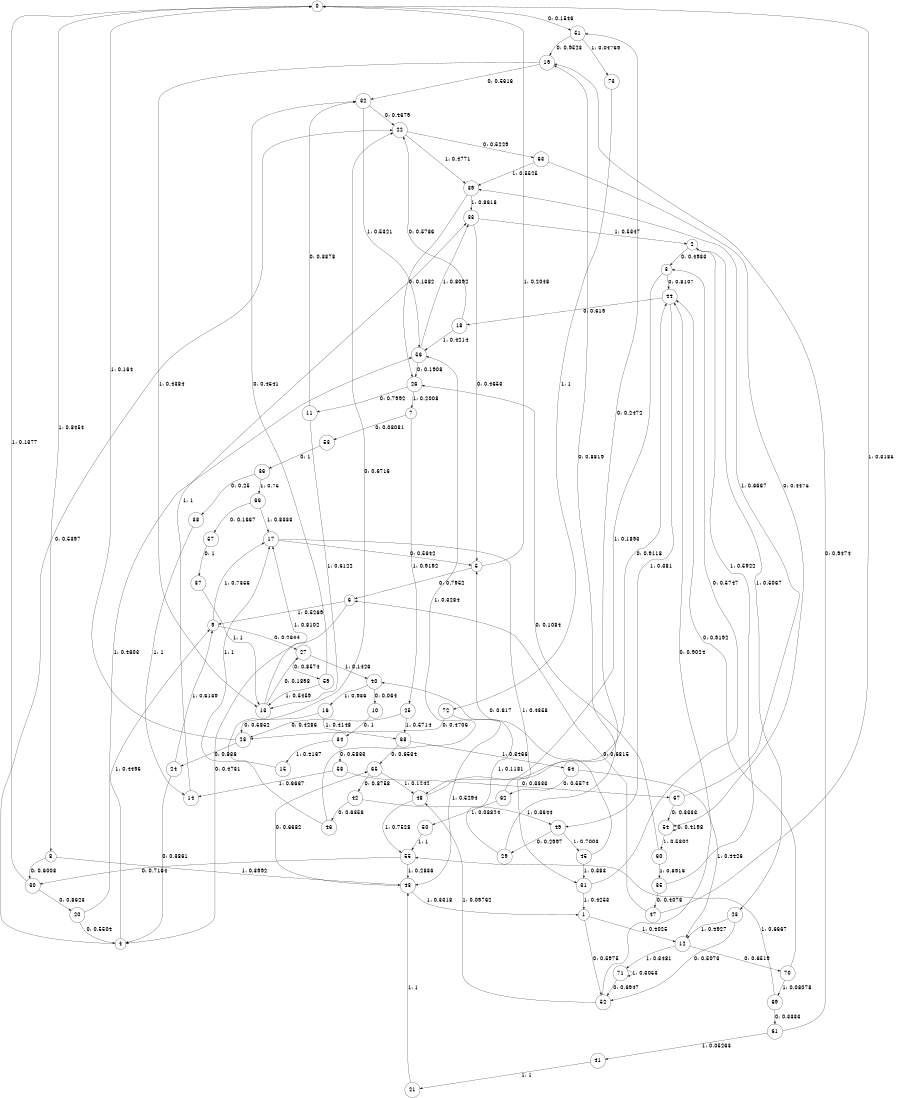 digraph "ch11faceL10" {
size = "6,8.5";
ratio = "fill";
node [shape = circle];
node [fontsize = 24];
edge [fontsize = 24];
0 -> 51 [label = "0: 0.1546   "];
0 -> 8 [label = "1: 0.8454   "];
1 -> 52 [label = "0: 0.5975   "];
1 -> 12 [label = "1: 0.4025   "];
2 -> 3 [label = "0: 0.4933   "];
2 -> 23 [label = "1: 0.5067   "];
3 -> 44 [label = "0: 0.8107   "];
3 -> 48 [label = "1: 0.1893   "];
4 -> 22 [label = "0: 0.5397   "];
4 -> 56 [label = "1: 0.4603   "];
5 -> 6 [label = "0: 0.7952   "];
5 -> 0 [label = "1: 0.2048   "];
6 -> 4 [label = "0: 0.4731   "];
6 -> 9 [label = "1: 0.5269   "];
7 -> 53 [label = "0: 0.08081  "];
7 -> 25 [label = "1: 0.9192   "];
8 -> 30 [label = "0: 0.6008   "];
8 -> 43 [label = "1: 0.3992   "];
9 -> 27 [label = "0: 0.2644   "];
9 -> 17 [label = "1: 0.7356   "];
10 -> 34 [label = "0: 1        "];
11 -> 32 [label = "0: 0.3878   "];
11 -> 13 [label = "1: 0.6122   "];
12 -> 70 [label = "0: 0.6519   "];
12 -> 71 [label = "1: 0.3481   "];
13 -> 27 [label = "0: 0.1898   "];
13 -> 17 [label = "1: 0.8102   "];
14 -> 33 [label = "1: 1        "];
15 -> 17 [label = "1: 1        "];
16 -> 28 [label = "0: 0.5852   "];
16 -> 68 [label = "1: 0.4148   "];
17 -> 5 [label = "0: 0.5642   "];
17 -> 31 [label = "1: 0.4358   "];
18 -> 22 [label = "0: 0.5786   "];
18 -> 56 [label = "1: 0.4214   "];
19 -> 32 [label = "0: 0.5616   "];
19 -> 13 [label = "1: 0.4384   "];
20 -> 4 [label = "0: 0.5504   "];
20 -> 9 [label = "1: 0.4496   "];
21 -> 43 [label = "1: 1        "];
22 -> 63 [label = "0: 0.5229   "];
22 -> 39 [label = "1: 0.4771   "];
23 -> 52 [label = "0: 0.5073   "];
23 -> 12 [label = "1: 0.4927   "];
24 -> 4 [label = "0: 0.3861   "];
24 -> 9 [label = "1: 0.6139   "];
25 -> 28 [label = "0: 0.4286   "];
25 -> 68 [label = "1: 0.5714   "];
26 -> 11 [label = "0: 0.7992   "];
26 -> 7 [label = "1: 0.2008   "];
27 -> 59 [label = "0: 0.8574   "];
27 -> 40 [label = "1: 0.1426   "];
28 -> 24 [label = "0: 0.836    "];
28 -> 0 [label = "1: 0.164    "];
29 -> 19 [label = "0: 0.8819   "];
29 -> 40 [label = "1: 0.1181   "];
30 -> 20 [label = "0: 0.8623   "];
30 -> 0 [label = "1: 0.1377   "];
31 -> 3 [label = "0: 0.5747   "];
31 -> 1 [label = "1: 0.4253   "];
32 -> 22 [label = "0: 0.4679   "];
32 -> 56 [label = "1: 0.5321   "];
33 -> 5 [label = "0: 0.4653   "];
33 -> 2 [label = "1: 0.5347   "];
34 -> 58 [label = "0: 0.5833   "];
34 -> 15 [label = "1: 0.4167   "];
35 -> 47 [label = "0: 0.4078   "];
35 -> 2 [label = "1: 0.5922   "];
36 -> 38 [label = "0: 0.25     "];
36 -> 66 [label = "1: 0.75     "];
37 -> 13 [label = "1: 1        "];
38 -> 14 [label = "1: 1        "];
39 -> 26 [label = "0: 0.1382   "];
39 -> 33 [label = "1: 0.8618   "];
40 -> 10 [label = "0: 0.064    "];
40 -> 16 [label = "1: 0.936    "];
41 -> 21 [label = "1: 1        "];
42 -> 46 [label = "0: 0.6356   "];
42 -> 49 [label = "1: 0.3644   "];
43 -> 65 [label = "0: 0.6682   "];
43 -> 1 [label = "1: 0.3318   "];
44 -> 18 [label = "0: 0.619    "];
44 -> 49 [label = "1: 0.381    "];
45 -> 5 [label = "0: 0.617    "];
45 -> 31 [label = "1: 0.383    "];
46 -> 22 [label = "0: 0.6716   "];
46 -> 56 [label = "1: 0.3284   "];
47 -> 6 [label = "0: 0.6815   "];
47 -> 0 [label = "1: 0.3185   "];
48 -> 51 [label = "0: 0.2472   "];
48 -> 55 [label = "1: 0.7528   "];
49 -> 29 [label = "0: 0.2997   "];
49 -> 45 [label = "1: 0.7003   "];
50 -> 55 [label = "1: 1        "];
51 -> 19 [label = "0: 0.9523   "];
51 -> 73 [label = "1: 0.04769  "];
52 -> 44 [label = "0: 0.9024   "];
52 -> 48 [label = "1: 0.09762  "];
53 -> 36 [label = "0: 1        "];
54 -> 54 [label = "0: 0.4198   "];
54 -> 60 [label = "1: 0.5802   "];
55 -> 30 [label = "0: 0.7164   "];
55 -> 43 [label = "1: 0.2836   "];
56 -> 26 [label = "0: 0.1908   "];
56 -> 33 [label = "1: 0.8092   "];
57 -> 37 [label = "0: 1        "];
58 -> 67 [label = "0: 0.3333   "];
58 -> 14 [label = "1: 0.6667   "];
59 -> 32 [label = "0: 0.4541   "];
59 -> 13 [label = "1: 0.5459   "];
60 -> 26 [label = "0: 0.1084   "];
60 -> 35 [label = "1: 0.8916   "];
61 -> 19 [label = "0: 0.9474   "];
61 -> 41 [label = "1: 0.05263  "];
62 -> 44 [label = "0: 0.9118   "];
62 -> 50 [label = "1: 0.08824  "];
63 -> 54 [label = "0: 0.4475   "];
63 -> 39 [label = "1: 0.5525   "];
64 -> 62 [label = "0: 0.5574   "];
64 -> 12 [label = "1: 0.4426   "];
65 -> 42 [label = "0: 0.8758   "];
65 -> 48 [label = "1: 0.1242   "];
66 -> 57 [label = "0: 0.1667   "];
66 -> 17 [label = "1: 0.8333   "];
67 -> 54 [label = "0: 0.3333   "];
67 -> 39 [label = "1: 0.6667   "];
68 -> 65 [label = "0: 0.6534   "];
68 -> 64 [label = "1: 0.3466   "];
69 -> 61 [label = "0: 0.3333   "];
69 -> 55 [label = "1: 0.6667   "];
70 -> 44 [label = "0: 0.9192   "];
70 -> 69 [label = "1: 0.08078  "];
71 -> 52 [label = "0: 0.6947   "];
71 -> 71 [label = "1: 0.3053   "];
72 -> 28 [label = "0: 0.4706   "];
72 -> 43 [label = "1: 0.5294   "];
73 -> 72 [label = "1: 1        "];
}